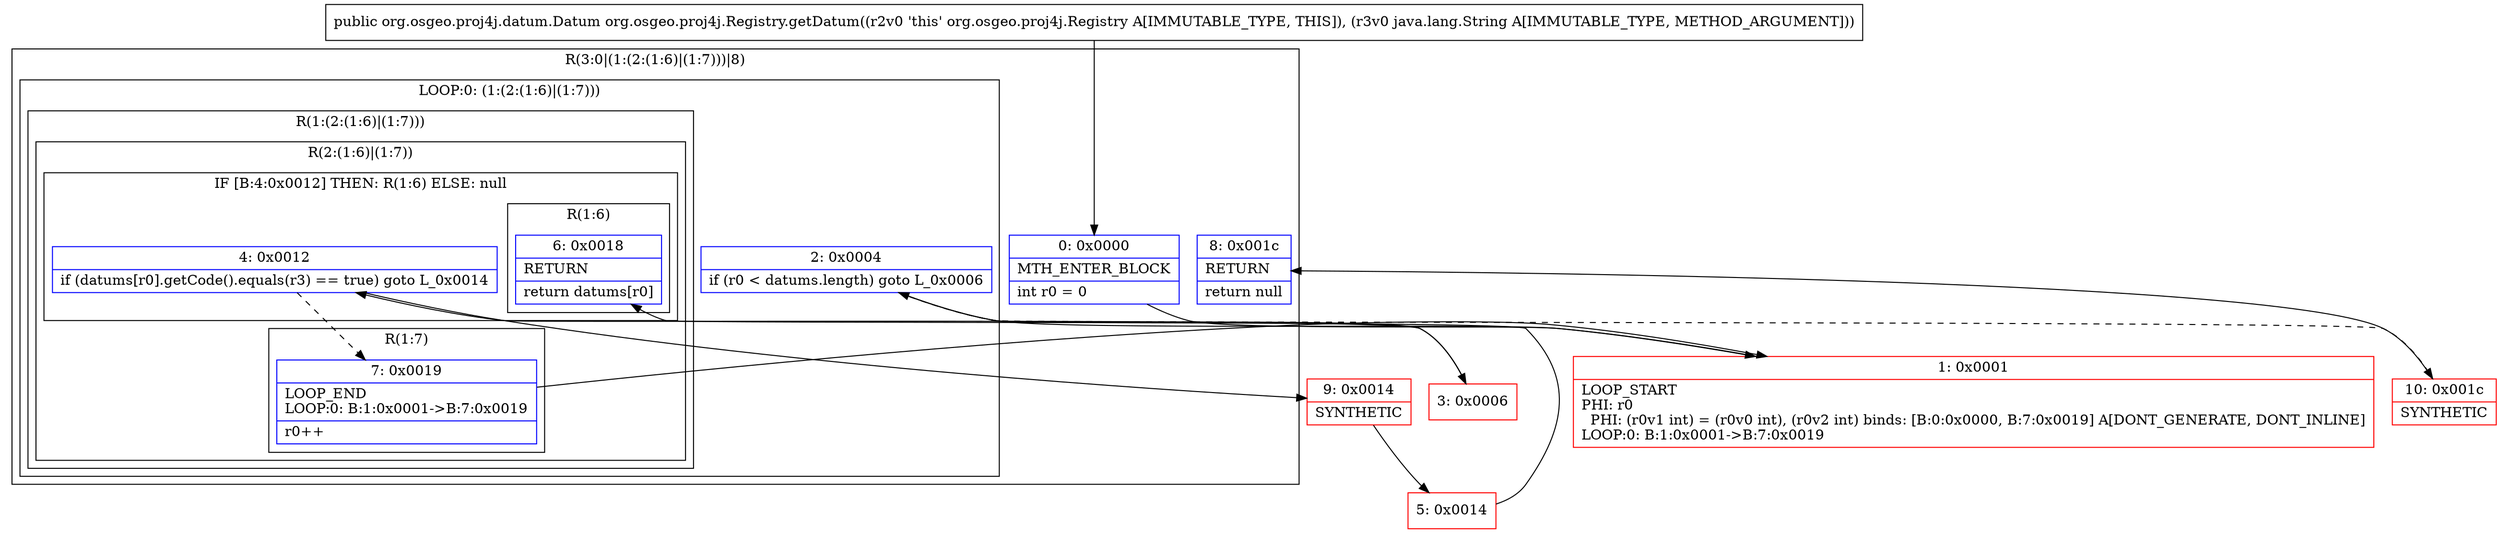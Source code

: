 digraph "CFG fororg.osgeo.proj4j.Registry.getDatum(Ljava\/lang\/String;)Lorg\/osgeo\/proj4j\/datum\/Datum;" {
subgraph cluster_Region_1330405436 {
label = "R(3:0|(1:(2:(1:6)|(1:7)))|8)";
node [shape=record,color=blue];
Node_0 [shape=record,label="{0\:\ 0x0000|MTH_ENTER_BLOCK\l|int r0 = 0\l}"];
subgraph cluster_LoopRegion_1403028381 {
label = "LOOP:0: (1:(2:(1:6)|(1:7)))";
node [shape=record,color=blue];
Node_2 [shape=record,label="{2\:\ 0x0004|if (r0 \< datums.length) goto L_0x0006\l}"];
subgraph cluster_Region_595744189 {
label = "R(1:(2:(1:6)|(1:7)))";
node [shape=record,color=blue];
subgraph cluster_Region_260797476 {
label = "R(2:(1:6)|(1:7))";
node [shape=record,color=blue];
subgraph cluster_IfRegion_823719839 {
label = "IF [B:4:0x0012] THEN: R(1:6) ELSE: null";
node [shape=record,color=blue];
Node_4 [shape=record,label="{4\:\ 0x0012|if (datums[r0].getCode().equals(r3) == true) goto L_0x0014\l}"];
subgraph cluster_Region_502868992 {
label = "R(1:6)";
node [shape=record,color=blue];
Node_6 [shape=record,label="{6\:\ 0x0018|RETURN\l|return datums[r0]\l}"];
}
}
subgraph cluster_Region_453570344 {
label = "R(1:7)";
node [shape=record,color=blue];
Node_7 [shape=record,label="{7\:\ 0x0019|LOOP_END\lLOOP:0: B:1:0x0001\-\>B:7:0x0019\l|r0++\l}"];
}
}
}
}
Node_8 [shape=record,label="{8\:\ 0x001c|RETURN\l|return null\l}"];
}
Node_1 [shape=record,color=red,label="{1\:\ 0x0001|LOOP_START\lPHI: r0 \l  PHI: (r0v1 int) = (r0v0 int), (r0v2 int) binds: [B:0:0x0000, B:7:0x0019] A[DONT_GENERATE, DONT_INLINE]\lLOOP:0: B:1:0x0001\-\>B:7:0x0019\l}"];
Node_3 [shape=record,color=red,label="{3\:\ 0x0006}"];
Node_5 [shape=record,color=red,label="{5\:\ 0x0014}"];
Node_9 [shape=record,color=red,label="{9\:\ 0x0014|SYNTHETIC\l}"];
Node_10 [shape=record,color=red,label="{10\:\ 0x001c|SYNTHETIC\l}"];
MethodNode[shape=record,label="{public org.osgeo.proj4j.datum.Datum org.osgeo.proj4j.Registry.getDatum((r2v0 'this' org.osgeo.proj4j.Registry A[IMMUTABLE_TYPE, THIS]), (r3v0 java.lang.String A[IMMUTABLE_TYPE, METHOD_ARGUMENT])) }"];
MethodNode -> Node_0;
Node_0 -> Node_1;
Node_2 -> Node_3;
Node_2 -> Node_10[style=dashed];
Node_4 -> Node_7[style=dashed];
Node_4 -> Node_9;
Node_7 -> Node_1;
Node_1 -> Node_2;
Node_3 -> Node_4;
Node_5 -> Node_6;
Node_9 -> Node_5;
Node_10 -> Node_8;
}


